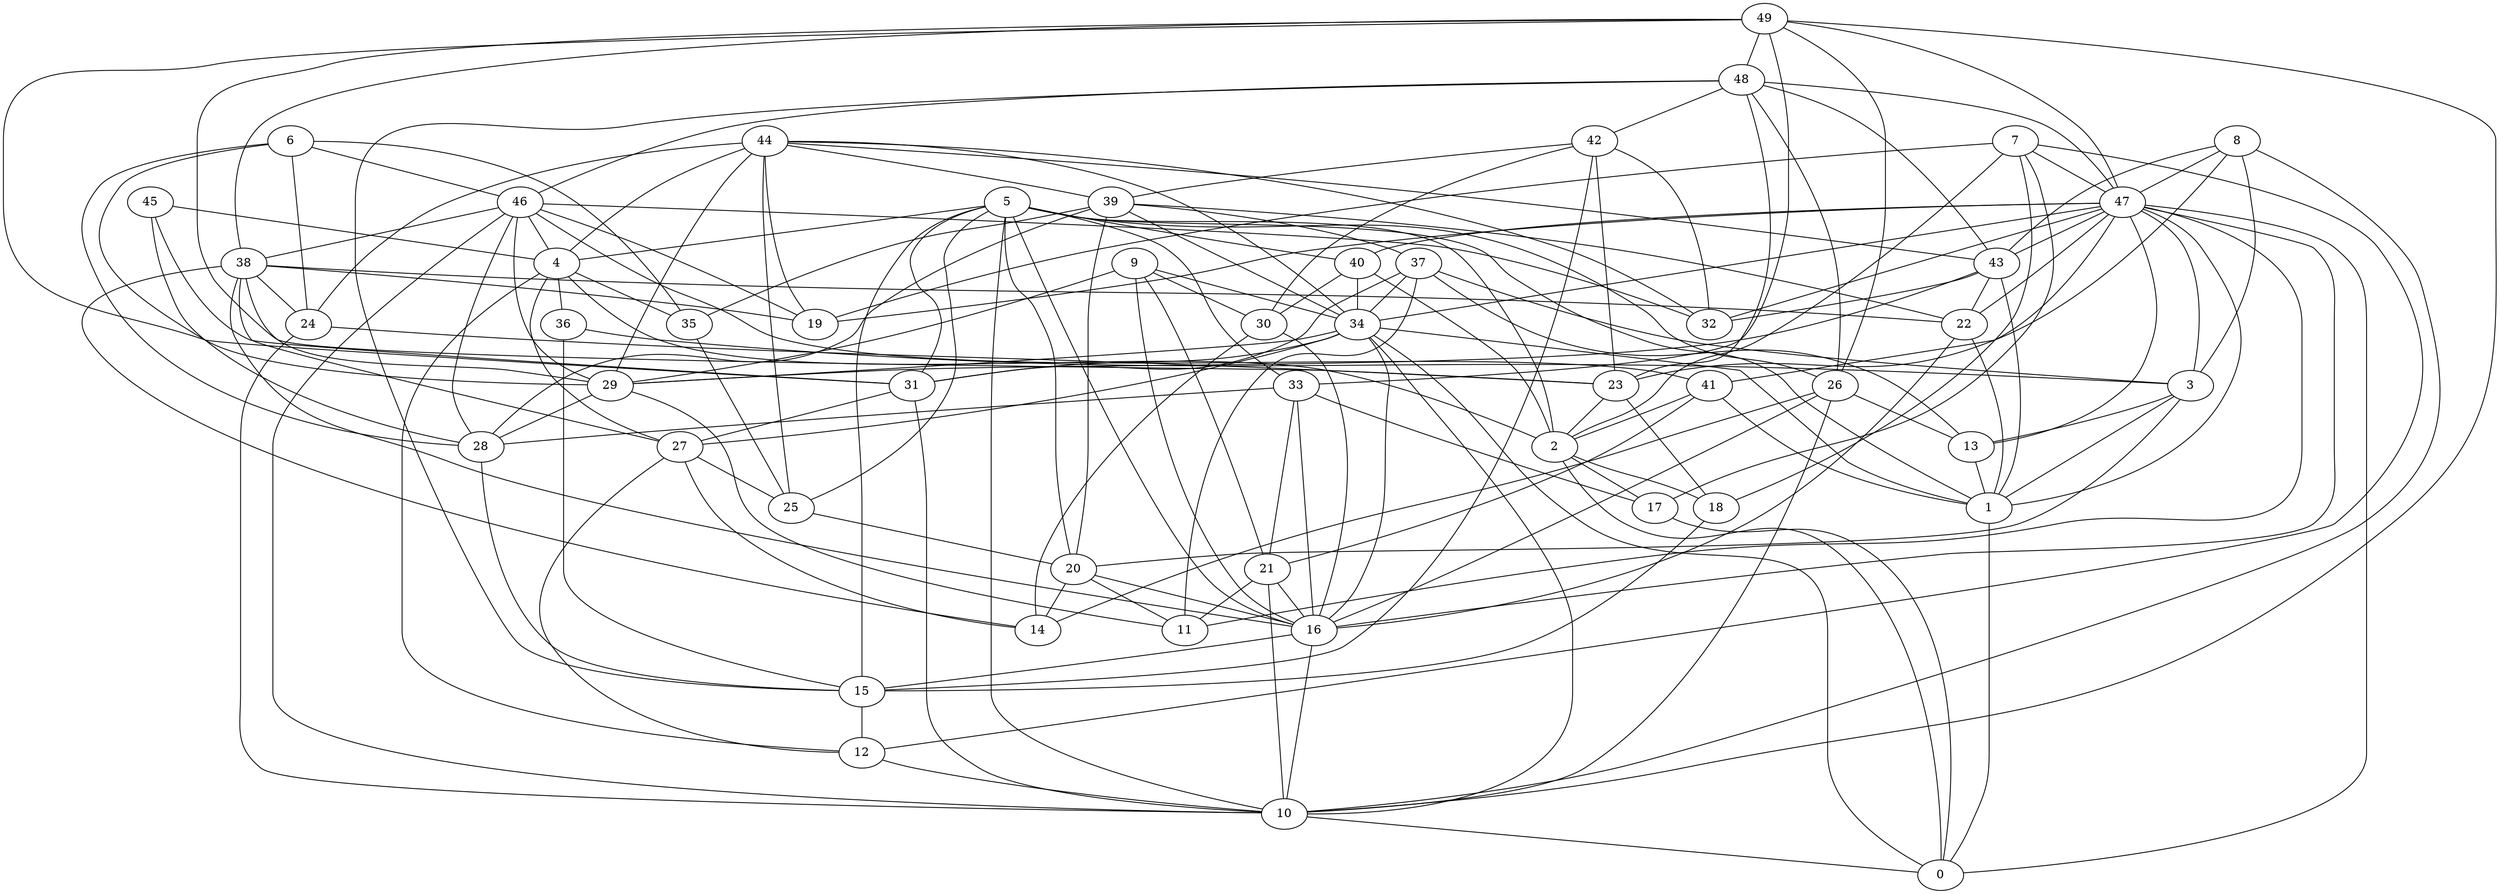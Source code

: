 digraph GG_graph {

subgraph G_graph {
edge [color = black]
"5" -> "31" [dir = none]
"5" -> "26" [dir = none]
"5" -> "2" [dir = none]
"5" -> "4" [dir = none]
"5" -> "25" [dir = none]
"5" -> "33" [dir = none]
"5" -> "16" [dir = none]
"5" -> "15" [dir = none]
"5" -> "10" [dir = none]
"5" -> "40" [dir = none]
"33" -> "21" [dir = none]
"33" -> "16" [dir = none]
"17" -> "0" [dir = none]
"40" -> "34" [dir = none]
"40" -> "2" [dir = none]
"40" -> "30" [dir = none]
"36" -> "15" [dir = none]
"36" -> "3" [dir = none]
"1" -> "0" [dir = none]
"22" -> "1" [dir = none]
"20" -> "11" [dir = none]
"20" -> "14" [dir = none]
"20" -> "16" [dir = none]
"43" -> "22" [dir = none]
"43" -> "1" [dir = none]
"43" -> "32" [dir = none]
"8" -> "23" [dir = none]
"8" -> "10" [dir = none]
"8" -> "47" [dir = none]
"8" -> "43" [dir = none]
"8" -> "3" [dir = none]
"39" -> "28" [dir = none]
"39" -> "35" [dir = none]
"39" -> "34" [dir = none]
"39" -> "22" [dir = none]
"15" -> "12" [dir = none]
"13" -> "1" [dir = none]
"29" -> "28" [dir = none]
"29" -> "11" [dir = none]
"37" -> "11" [dir = none]
"37" -> "34" [dir = none]
"37" -> "3" [dir = none]
"37" -> "13" [dir = none]
"26" -> "10" [dir = none]
"26" -> "16" [dir = none]
"26" -> "13" [dir = none]
"7" -> "12" [dir = none]
"7" -> "2" [dir = none]
"7" -> "17" [dir = none]
"7" -> "18" [dir = none]
"7" -> "47" [dir = none]
"46" -> "38" [dir = none]
"46" -> "41" [dir = none]
"46" -> "32" [dir = none]
"46" -> "28" [dir = none]
"46" -> "29" [dir = none]
"46" -> "10" [dir = none]
"46" -> "4" [dir = none]
"46" -> "19" [dir = none]
"41" -> "2" [dir = none]
"41" -> "1" [dir = none]
"28" -> "15" [dir = none]
"16" -> "10" [dir = none]
"16" -> "15" [dir = none]
"47" -> "43" [dir = none]
"47" -> "19" [dir = none]
"47" -> "22" [dir = none]
"47" -> "1" [dir = none]
"47" -> "16" [dir = none]
"47" -> "3" [dir = none]
"47" -> "41" [dir = none]
"47" -> "34" [dir = none]
"47" -> "13" [dir = none]
"47" -> "40" [dir = none]
"47" -> "11" [dir = none]
"27" -> "12" [dir = none]
"27" -> "25" [dir = none]
"27" -> "14" [dir = none]
"35" -> "25" [dir = none]
"42" -> "15" [dir = none]
"42" -> "39" [dir = none]
"42" -> "32" [dir = none]
"42" -> "23" [dir = none]
"42" -> "30" [dir = none]
"49" -> "10" [dir = none]
"49" -> "33" [dir = none]
"49" -> "48" [dir = none]
"49" -> "23" [dir = none]
"49" -> "47" [dir = none]
"49" -> "38" [dir = none]
"49" -> "26" [dir = none]
"9" -> "34" [dir = none]
"9" -> "30" [dir = none]
"9" -> "29" [dir = none]
"9" -> "16" [dir = none]
"48" -> "42" [dir = none]
"48" -> "46" [dir = none]
"48" -> "43" [dir = none]
"48" -> "26" [dir = none]
"18" -> "15" [dir = none]
"2" -> "17" [dir = none]
"2" -> "0" [dir = none]
"2" -> "18" [dir = none]
"25" -> "20" [dir = none]
"31" -> "27" [dir = none]
"31" -> "10" [dir = none]
"34" -> "16" [dir = none]
"34" -> "1" [dir = none]
"34" -> "29" [dir = none]
"34" -> "0" [dir = none]
"34" -> "27" [dir = none]
"38" -> "22" [dir = none]
"38" -> "16" [dir = none]
"38" -> "14" [dir = none]
"38" -> "29" [dir = none]
"38" -> "24" [dir = none]
"38" -> "27" [dir = none]
"38" -> "19" [dir = none]
"4" -> "12" [dir = none]
"4" -> "2" [dir = none]
"4" -> "35" [dir = none]
"4" -> "36" [dir = none]
"24" -> "23" [dir = none]
"24" -> "10" [dir = none]
"45" -> "4" [dir = none]
"45" -> "31" [dir = none]
"45" -> "28" [dir = none]
"3" -> "20" [dir = none]
"3" -> "1" [dir = none]
"30" -> "16" [dir = none]
"30" -> "14" [dir = none]
"6" -> "28" [dir = none]
"6" -> "46" [dir = none]
"6" -> "29" [dir = none]
"6" -> "24" [dir = none]
"44" -> "29" [dir = none]
"44" -> "19" [dir = none]
"44" -> "32" [dir = none]
"44" -> "34" [dir = none]
"44" -> "39" [dir = none]
"44" -> "24" [dir = none]
"44" -> "43" [dir = none]
"44" -> "25" [dir = none]
"21" -> "10" [dir = none]
"21" -> "11" [dir = none]
"23" -> "18" [dir = none]
"23" -> "2" [dir = none]
"5" -> "1" [dir = none]
"44" -> "4" [dir = none]
"48" -> "15" [dir = none]
"33" -> "17" [dir = none]
"47" -> "32" [dir = none]
"34" -> "31" [dir = none]
"41" -> "21" [dir = none]
"43" -> "29" [dir = none]
"39" -> "37" [dir = none]
"33" -> "28" [dir = none]
"49" -> "31" [dir = none]
"3" -> "13" [dir = none]
"34" -> "10" [dir = none]
"26" -> "14" [dir = none]
"12" -> "10" [dir = none]
"6" -> "35" [dir = none]
"10" -> "0" [dir = none]
"5" -> "20" [dir = none]
"48" -> "23" [dir = none]
"22" -> "16" [dir = none]
"21" -> "16" [dir = none]
"4" -> "27" [dir = none]
"9" -> "21" [dir = none]
"7" -> "19" [dir = none]
"37" -> "31" [dir = none]
"48" -> "47" [dir = none]
"39" -> "20" [dir = none]
"47" -> "0" [dir = none]
}

}
